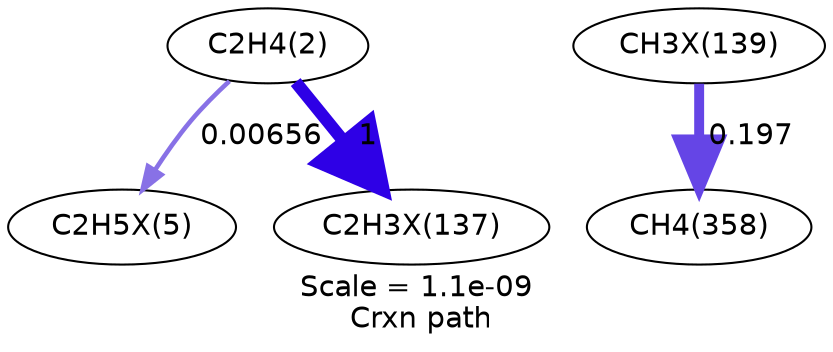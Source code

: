 digraph reaction_paths {
center=1;
s5 -> s18[fontname="Helvetica", style="setlinewidth(2.21)", arrowsize=1.1, color="0.7, 0.507, 0.9"
, label=" 0.00656"];
s5 -> s20[fontname="Helvetica", style="setlinewidth(6)", arrowsize=3, color="0.7, 1.5, 0.9"
, label=" 1"];
s21 -> s16[fontname="Helvetica", style="setlinewidth(4.77)", arrowsize=2.39, color="0.7, 0.697, 0.9"
, label=" 0.197"];
s5 [ fontname="Helvetica", label="C2H4(2)"];
s16 [ fontname="Helvetica", label="CH4(358)"];
s18 [ fontname="Helvetica", label="C2H5X(5)"];
s20 [ fontname="Helvetica", label="C2H3X(137)"];
s21 [ fontname="Helvetica", label="CH3X(139)"];
 label = "Scale = 1.1e-09\l Crxn path";
 fontname = "Helvetica";
}

